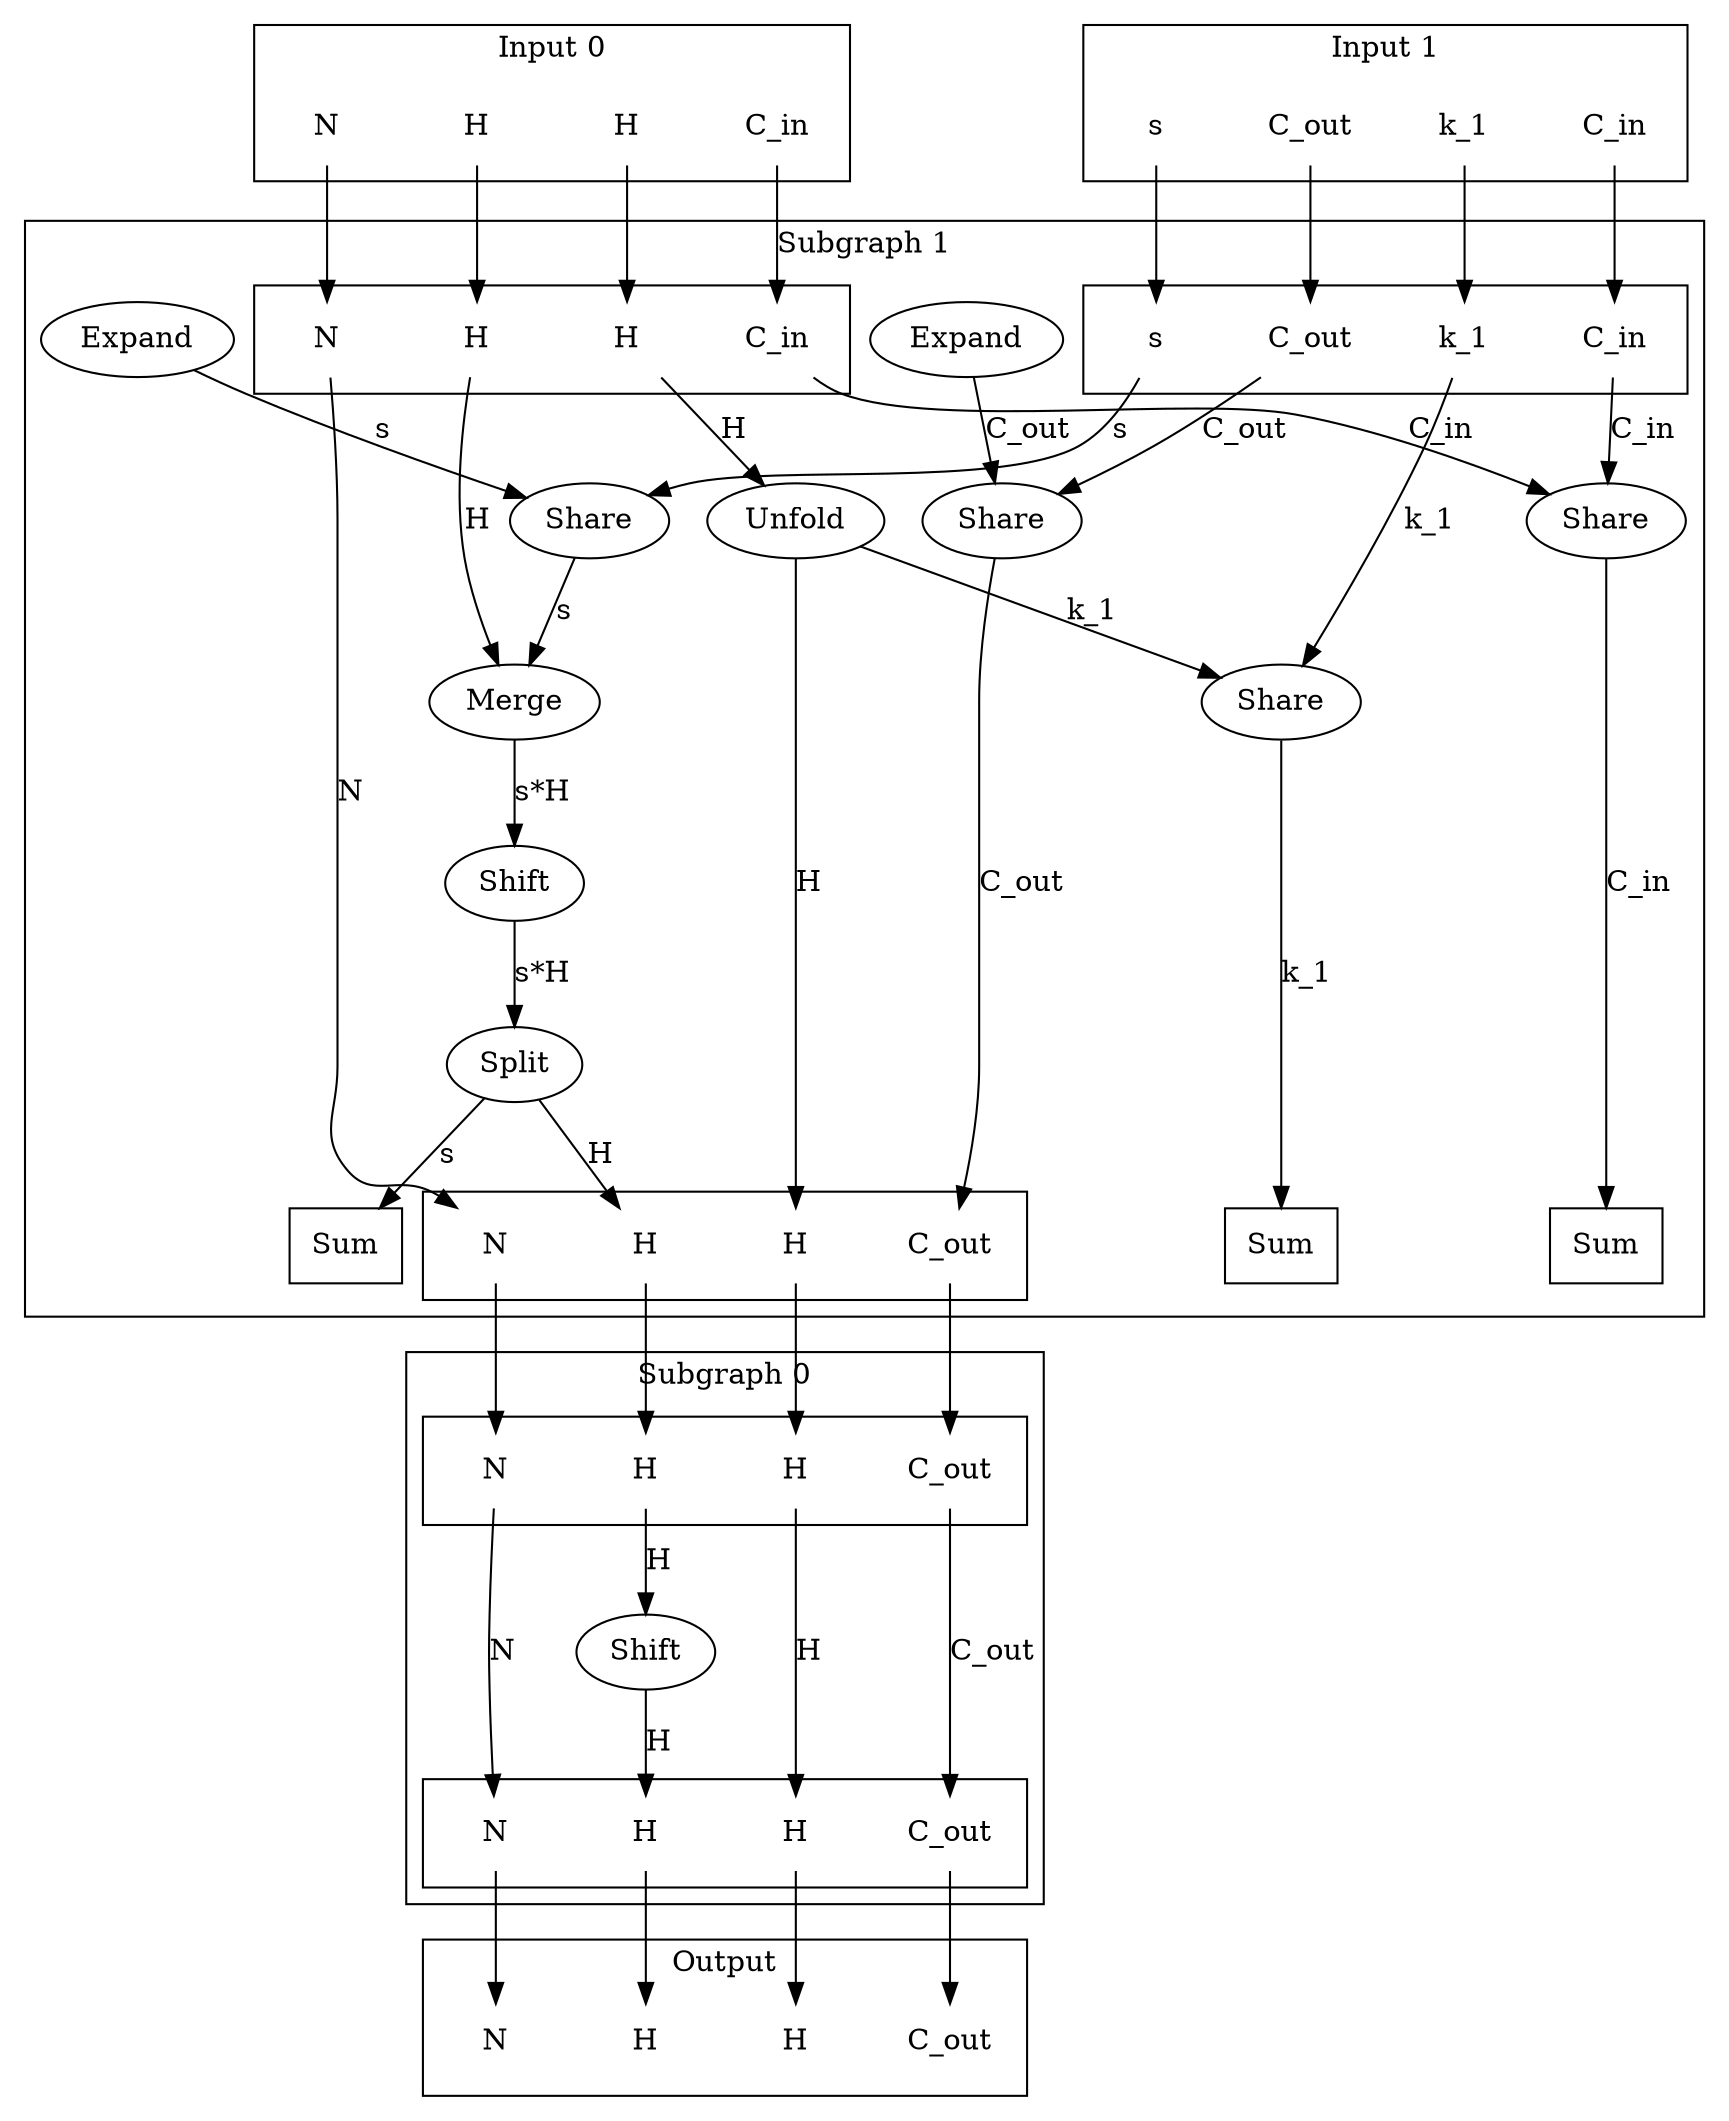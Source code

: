 digraph kernel_generated {
newrank = true;

// Stage tensor.
subgraph cluster_subgraph_0 {
    label = "Subgraph 0";
    // Reductions.
    // Output.
    subgraph cluster_subgraph_0_out {
        label = "";
        interface_0_out_0x5566a5448560 [label="N", shape=none];
        interface_0_out_0x5566a5448588 [label="C_out", shape=none];
        interface_0_out_0x5566a54485b0 [label="H", shape=none];
        interface_0_out_0x5566a54485d8 [label="H", shape=none];
    }
    {
        rank = same;
        interface_0_out_0x5566a5448560;
        interface_0_out_0x5566a5448588;
        interface_0_out_0x5566a54485b0;
        interface_0_out_0x5566a54485d8;
    }
    // Input 0.
    subgraph cluster_subgraph_0_in_0 {
        label = "";
        interface_0_in_0x5566a5448560 [label="N", shape=none];
        interface_0_in_0x5566a540f3a0 [label="H", shape=none];
        interface_0_in_0x5566a54485d8 [label="H", shape=none];
        interface_0_in_0x5566a5448588 [label="C_out", shape=none];
    }
    {
        rank = same;
        interface_0_in_0x5566a5448560;
        interface_0_in_0x5566a540f3a0;
        interface_0_in_0x5566a54485d8;
        interface_0_in_0x5566a5448588;
    }
    // Op's.
    op_0x5566a540f380 [label="Shift"];
    // Dimension's.
    interface_0_in_0x5566a540f3a0 -> op_0x5566a540f380 [label="H"];
    interface_0_in_0x5566a5448560 -> interface_0_out_0x5566a5448560 [label="N"];
    interface_0_in_0x5566a5448588 -> interface_0_out_0x5566a5448588 [label="C_out"];
    op_0x5566a540f380 -> interface_0_out_0x5566a54485b0 [label="H"];
    interface_0_in_0x5566a54485d8 -> interface_0_out_0x5566a54485d8 [label="H"];
}

// Stage tensor.
subgraph cluster_subgraph_1 {
    label = "Subgraph 1";
    // Reductions.
    reduce_0x7f23c0005b48 [label="Sum", shape=box];
    reduce_0x7f23c0002ce8 [label="Sum", shape=box];
    reduce_0x7f23c0001a98 [label="Sum", shape=box];
    // Output.
    subgraph cluster_subgraph_1_out {
        label = "";
        interface_1_out_0x5566a5448560 [label="N", shape=none];
        interface_1_out_0x5566a540f3a0 [label="H", shape=none];
        interface_1_out_0x5566a54485d8 [label="H", shape=none];
        interface_1_out_0x5566a5448588 [label="C_out", shape=none];
    }
    {
        rank = same;
        reduce_0x7f23c0005b48;
        reduce_0x7f23c0002ce8;
        reduce_0x7f23c0001a98;
        interface_1_out_0x5566a5448560;
        interface_1_out_0x5566a540f3a0;
        interface_1_out_0x5566a54485d8;
        interface_1_out_0x5566a5448588;
    }
    // Input 0.
    subgraph cluster_subgraph_1_in_0 {
        label = "";
        interface_1_in_0x5566a5448560 [label="N", shape=none];
        interface_1_in_0x5566a540e930 [label="C_in", shape=none];
        interface_1_in_0x5566a755a5a0 [label="H", shape=none];
        interface_1_in_0x5566a75445e8 [label="H", shape=none];
    }
    // Input 1.
    subgraph cluster_subgraph_1_in_1 {
        label = "";
        interface_1_in_0x5566a540e948 [label="C_in", shape=none];
        interface_1_in_0x5566a540e628 [label="k_1", shape=none];
        interface_1_in_0x5566a540e538 [label="C_out", shape=none];
        interface_1_in_0x5566a54cb318 [label="s", shape=none];
    }
    {
        rank = same;
        interface_1_in_0x5566a5448560;
        interface_1_in_0x5566a540e930;
        interface_1_in_0x5566a755a5a0;
        interface_1_in_0x5566a75445e8;
        interface_1_in_0x5566a540e948;
        interface_1_in_0x5566a540e628;
        interface_1_in_0x5566a540e538;
        interface_1_in_0x5566a54cb318;
    }
    // Op's.
    op_0x5566a540e500 [label="Share"];
    op_0x5566a540e5f0 [label="Share"];
    op_0x5566a540e910 [label="Share"];
    op_0x5566a540eab8 [label="Expand"];
    op_0x5566a540eb58 [label="Expand"];
    op_0x5566a540f710 [label="Shift"];
    op_0x5566a5490e00 [label="Split"];
    op_0x5566a54cb2e0 [label="Share"];
    op_0x5566a75445c0 [label="Unfold"];
    op_0x5566a755a560 [label="Merge"];
    // Dimension's.
    op_0x5566a540eab8 -> op_0x5566a540e500 [label="C_out"];
    interface_1_in_0x5566a540e538 -> op_0x5566a540e500 [label="C_out"];
    op_0x5566a75445c0 -> op_0x5566a540e5f0 [label="k_1"];
    interface_1_in_0x5566a540e628 -> op_0x5566a540e5f0 [label="k_1"];
    interface_1_in_0x5566a540e930 -> op_0x5566a540e910 [label="C_in"];
    interface_1_in_0x5566a540e948 -> op_0x5566a540e910 [label="C_in"];
    op_0x5566a5490e00 -> interface_1_out_0x5566a540f3a0 [label="H"];
    op_0x5566a755a560 -> op_0x5566a540f710 [label="s*H"];
    interface_1_in_0x5566a5448560 -> interface_1_out_0x5566a5448560 [label="N"];
    op_0x5566a540e500 -> interface_1_out_0x5566a5448588 [label="C_out"];
    op_0x5566a75445c0 -> interface_1_out_0x5566a54485d8 [label="H"];
    op_0x5566a540f710 -> op_0x5566a5490e00 [label="s*H"];
    op_0x5566a540eb58 -> op_0x5566a54cb2e0 [label="s"];
    interface_1_in_0x5566a54cb318 -> op_0x5566a54cb2e0 [label="s"];
    interface_1_in_0x5566a75445e8 -> op_0x5566a75445c0 [label="H"];
    interface_1_in_0x5566a755a5a0 -> op_0x5566a755a560 [label="H"];
    op_0x5566a54cb2e0 -> op_0x5566a755a560 [label="s"];
    op_0x5566a540e5f0 -> reduce_0x7f23c0001a98 [label="k_1"];
    op_0x5566a5490e00 -> reduce_0x7f23c0002ce8 [label="s"];
    op_0x5566a540e910 -> reduce_0x7f23c0005b48 [label="C_in"];
}

// Input tensor.
subgraph cluster_subgraph_2 {
    label = "Input 0";
    interface_2_out_0x5566a5448560 [label="N", shape=none];
    interface_2_out_0x5566a540e930 [label="C_in", shape=none];
    interface_2_out_0x5566a755a5a0 [label="H", shape=none];
    interface_2_out_0x5566a75445e8 [label="H", shape=none];
}

interface_2_out_0x5566a5448560 -> interface_1_in_0x5566a5448560;
interface_2_out_0x5566a540e930 -> interface_1_in_0x5566a540e930;
interface_2_out_0x5566a755a5a0 -> interface_1_in_0x5566a755a5a0;
interface_2_out_0x5566a75445e8 -> interface_1_in_0x5566a75445e8;

// Input tensor.
subgraph cluster_subgraph_3 {
    label = "Input 1";
    interface_3_out_0x5566a540e948 [label="C_in", shape=none];
    interface_3_out_0x5566a540e628 [label="k_1", shape=none];
    interface_3_out_0x5566a540e538 [label="C_out", shape=none];
    interface_3_out_0x5566a54cb318 [label="s", shape=none];
}

interface_3_out_0x5566a540e948 -> interface_1_in_0x5566a540e948;
interface_3_out_0x5566a540e628 -> interface_1_in_0x5566a540e628;
interface_3_out_0x5566a540e538 -> interface_1_in_0x5566a540e538;
interface_3_out_0x5566a54cb318 -> interface_1_in_0x5566a54cb318;

interface_1_out_0x5566a5448560 -> interface_0_in_0x5566a5448560;
interface_1_out_0x5566a540f3a0 -> interface_0_in_0x5566a540f3a0;
interface_1_out_0x5566a54485d8 -> interface_0_in_0x5566a54485d8;
interface_1_out_0x5566a5448588 -> interface_0_in_0x5566a5448588;

{
    rank = same;
    interface_2_out_0x5566a5448560;
    interface_2_out_0x5566a540e930;
    interface_2_out_0x5566a755a5a0;
    interface_2_out_0x5566a75445e8;
    interface_3_out_0x5566a540e948;
    interface_3_out_0x5566a540e628;
    interface_3_out_0x5566a540e538;
    interface_3_out_0x5566a54cb318;
}
subgraph cluster_subgraph_output {
    label = "Output";
    interface_4_in_0x5566a5448560 [label="N", shape=none];
    interface_4_in_0x5566a5448588 [label="C_out", shape=none];
    interface_4_in_0x5566a54485b0 [label="H", shape=none];
    interface_4_in_0x5566a54485d8 [label="H", shape=none];
}
interface_0_out_0x5566a5448560 -> interface_4_in_0x5566a5448560;
interface_0_out_0x5566a5448588 -> interface_4_in_0x5566a5448588;
interface_0_out_0x5566a54485b0 -> interface_4_in_0x5566a54485b0;
interface_0_out_0x5566a54485d8 -> interface_4_in_0x5566a54485d8;

}
